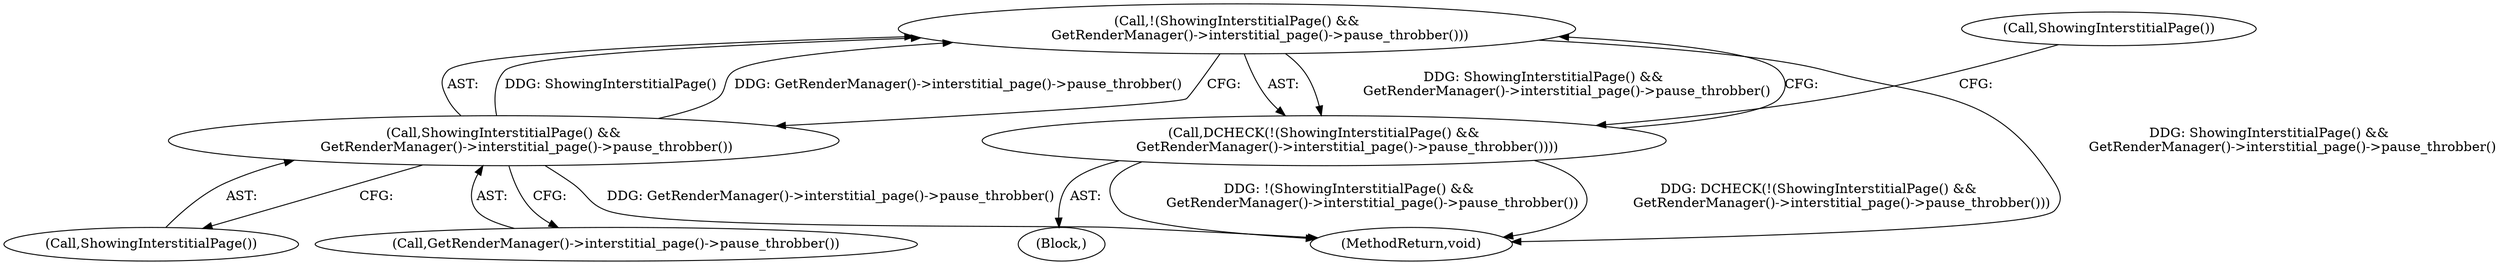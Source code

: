 digraph "1_Chrome_adca986a53b31b6da4cb22f8e755f6856daea89a_6@del" {
"1000103" [label="(Call,!(ShowingInterstitialPage() &&\n           GetRenderManager()->interstitial_page()->pause_throbber()))"];
"1000104" [label="(Call,ShowingInterstitialPage() &&\n           GetRenderManager()->interstitial_page()->pause_throbber())"];
"1000102" [label="(Call,DCHECK(!(ShowingInterstitialPage() &&\n           GetRenderManager()->interstitial_page()->pause_throbber())))"];
"1000115" [label="(MethodReturn,void)"];
"1000102" [label="(Call,DCHECK(!(ShowingInterstitialPage() &&\n           GetRenderManager()->interstitial_page()->pause_throbber())))"];
"1000105" [label="(Call,ShowingInterstitialPage())"];
"1000106" [label="(Call,GetRenderManager()->interstitial_page()->pause_throbber())"];
"1000103" [label="(Call,!(ShowingInterstitialPage() &&\n           GetRenderManager()->interstitial_page()->pause_throbber()))"];
"1000104" [label="(Call,ShowingInterstitialPage() &&\n           GetRenderManager()->interstitial_page()->pause_throbber())"];
"1000109" [label="(Call,ShowingInterstitialPage())"];
"1000101" [label="(Block,)"];
"1000103" -> "1000102"  [label="AST: "];
"1000103" -> "1000104"  [label="CFG: "];
"1000104" -> "1000103"  [label="AST: "];
"1000102" -> "1000103"  [label="CFG: "];
"1000103" -> "1000115"  [label="DDG: ShowingInterstitialPage() &&\n           GetRenderManager()->interstitial_page()->pause_throbber()"];
"1000103" -> "1000102"  [label="DDG: ShowingInterstitialPage() &&\n           GetRenderManager()->interstitial_page()->pause_throbber()"];
"1000104" -> "1000103"  [label="DDG: ShowingInterstitialPage()"];
"1000104" -> "1000103"  [label="DDG: GetRenderManager()->interstitial_page()->pause_throbber()"];
"1000104" -> "1000105"  [label="CFG: "];
"1000104" -> "1000106"  [label="CFG: "];
"1000105" -> "1000104"  [label="AST: "];
"1000106" -> "1000104"  [label="AST: "];
"1000104" -> "1000115"  [label="DDG: GetRenderManager()->interstitial_page()->pause_throbber()"];
"1000102" -> "1000101"  [label="AST: "];
"1000109" -> "1000102"  [label="CFG: "];
"1000102" -> "1000115"  [label="DDG: !(ShowingInterstitialPage() &&\n           GetRenderManager()->interstitial_page()->pause_throbber())"];
"1000102" -> "1000115"  [label="DDG: DCHECK(!(ShowingInterstitialPage() &&\n           GetRenderManager()->interstitial_page()->pause_throbber()))"];
}
